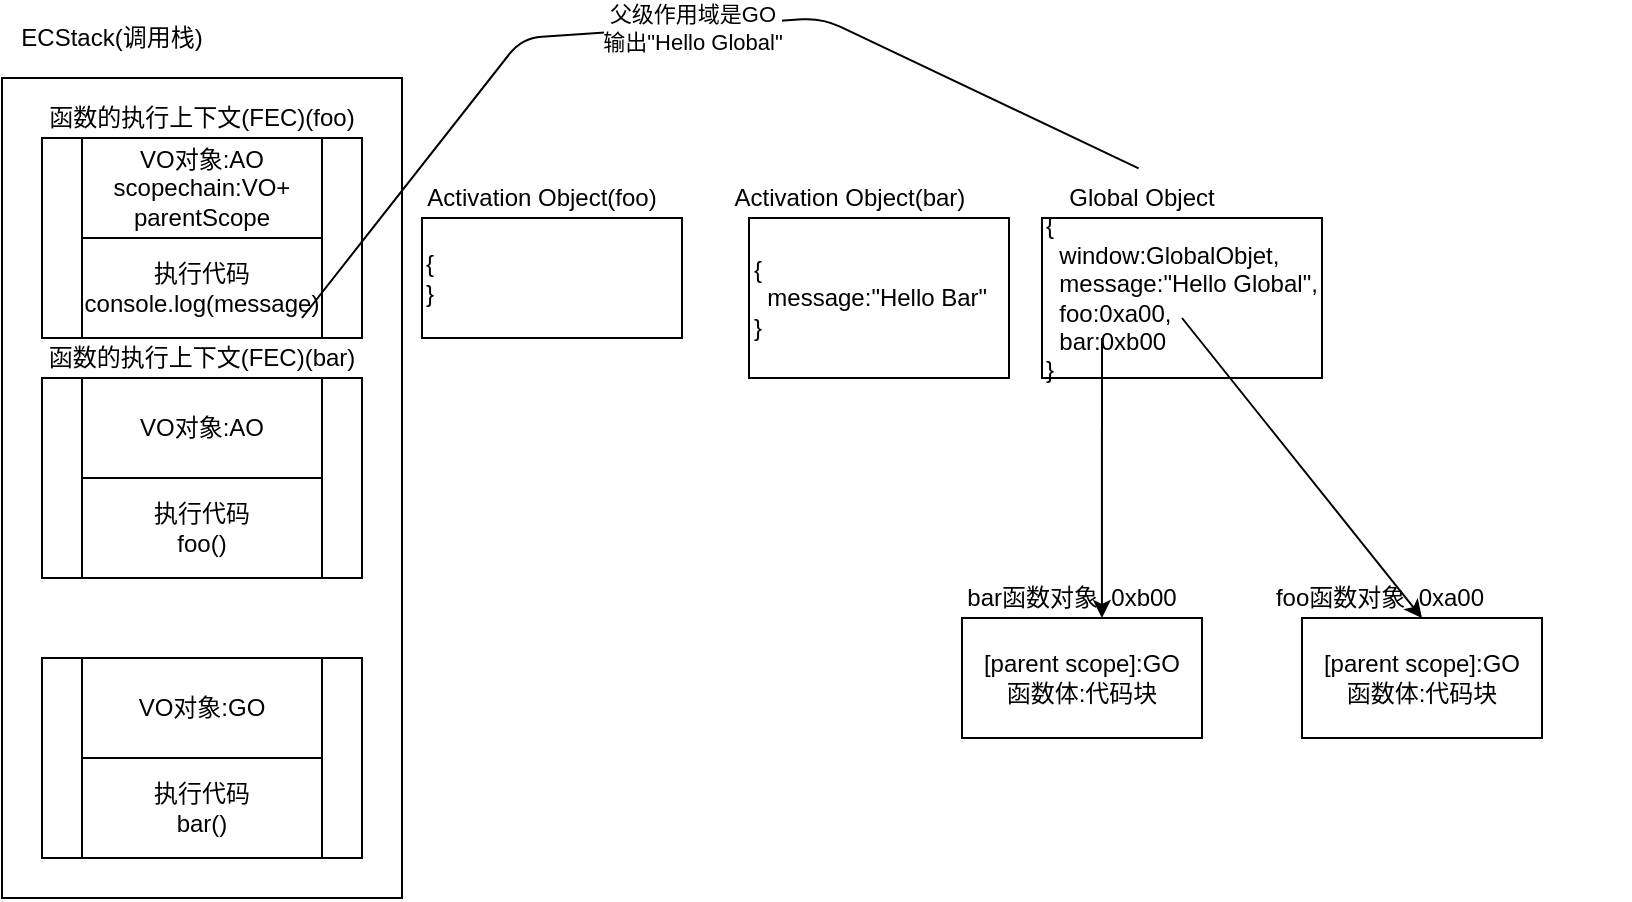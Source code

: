 <mxfile>
    <diagram id="Y0IhKWcCs4qgoYxgAgdi" name="第 1 页">
        <mxGraphModel dx="815" dy="439" grid="1" gridSize="10" guides="1" tooltips="1" connect="1" arrows="1" fold="1" page="1" pageScale="1" pageWidth="827" pageHeight="1169" math="0" shadow="0">
            <root>
                <mxCell id="0"/>
                <mxCell id="1" parent="0"/>
                <mxCell id="2" value="" style="rounded=0;whiteSpace=wrap;html=1;" vertex="1" parent="1">
                    <mxGeometry x="50" y="70" width="200" height="410" as="geometry"/>
                </mxCell>
                <mxCell id="3" value="ECStack(调用栈)" style="text;html=1;strokeColor=none;fillColor=none;align=center;verticalAlign=middle;whiteSpace=wrap;rounded=0;" vertex="1" parent="1">
                    <mxGeometry x="50" y="40" width="110" height="20" as="geometry"/>
                </mxCell>
                <mxCell id="4" value="{&lt;br&gt;&amp;nbsp; window:GlobalObjet,&lt;br&gt;&lt;div&gt;&lt;span&gt;&amp;nbsp; message:&quot;Hello Global&quot;,&lt;/span&gt;&lt;/div&gt;&lt;div&gt;&lt;span&gt;&amp;nbsp; foo:0xa00,&lt;/span&gt;&lt;/div&gt;&lt;div&gt;&lt;span&gt;&amp;nbsp; bar:0xb00&lt;/span&gt;&lt;/div&gt;}" style="rounded=0;whiteSpace=wrap;html=1;align=left;" vertex="1" parent="1">
                    <mxGeometry x="570" y="140" width="140" height="80" as="geometry"/>
                </mxCell>
                <mxCell id="5" value="Global Object" style="text;html=1;strokeColor=none;fillColor=none;align=center;verticalAlign=middle;whiteSpace=wrap;rounded=0;" vertex="1" parent="1">
                    <mxGeometry x="560" y="120" width="120" height="20" as="geometry"/>
                </mxCell>
                <mxCell id="6" value="[parent scope]:GO&lt;br&gt;函数体:代码块" style="rounded=0;whiteSpace=wrap;html=1;" vertex="1" parent="1">
                    <mxGeometry x="700" y="340" width="120" height="60" as="geometry"/>
                </mxCell>
                <mxCell id="9" value="" style="endArrow=classic;html=1;entryX=0.5;entryY=0;entryDx=0;entryDy=0;" edge="1" parent="1" target="6">
                    <mxGeometry width="50" height="50" relative="1" as="geometry">
                        <mxPoint x="640.0" y="190" as="sourcePoint"/>
                        <mxPoint x="642.06" y="292.66" as="targetPoint"/>
                    </mxGeometry>
                </mxCell>
                <mxCell id="10" value="foo函数对象&amp;nbsp; 0xa00" style="text;html=1;strokeColor=none;fillColor=none;align=center;verticalAlign=middle;whiteSpace=wrap;rounded=0;" vertex="1" parent="1">
                    <mxGeometry x="614" y="330" width="250" as="geometry"/>
                </mxCell>
                <mxCell id="11" value="[parent scope]:GO&lt;br&gt;函数体:代码块" style="rounded=0;whiteSpace=wrap;html=1;" vertex="1" parent="1">
                    <mxGeometry x="530" y="340" width="120" height="60" as="geometry"/>
                </mxCell>
                <mxCell id="12" value="bar函数对象&amp;nbsp; 0xb00" style="text;html=1;strokeColor=none;fillColor=none;align=center;verticalAlign=middle;whiteSpace=wrap;rounded=0;" vertex="1" parent="1">
                    <mxGeometry x="460" y="330" width="250" as="geometry"/>
                </mxCell>
                <mxCell id="13" value="" style="endArrow=classic;html=1;entryX=0.583;entryY=0;entryDx=0;entryDy=0;entryPerimeter=0;" edge="1" parent="1" target="11">
                    <mxGeometry width="50" height="50" relative="1" as="geometry">
                        <mxPoint x="600" y="200" as="sourcePoint"/>
                        <mxPoint x="720" y="350" as="targetPoint"/>
                    </mxGeometry>
                </mxCell>
                <mxCell id="14" value="" style="rounded=0;whiteSpace=wrap;html=1;" vertex="1" parent="1">
                    <mxGeometry x="70" y="360" width="160" height="100" as="geometry"/>
                </mxCell>
                <mxCell id="15" value="VO对象:GO" style="rounded=0;whiteSpace=wrap;html=1;" vertex="1" parent="1">
                    <mxGeometry x="90" y="360" width="120" height="50" as="geometry"/>
                </mxCell>
                <mxCell id="16" value="执行代码&lt;br&gt;bar()" style="rounded=0;whiteSpace=wrap;html=1;" vertex="1" parent="1">
                    <mxGeometry x="90" y="410" width="120" height="50" as="geometry"/>
                </mxCell>
                <mxCell id="20" value="" style="rounded=0;whiteSpace=wrap;html=1;" vertex="1" parent="1">
                    <mxGeometry x="70" y="220" width="160" height="100" as="geometry"/>
                </mxCell>
                <mxCell id="21" value="VO对象:AO" style="rounded=0;whiteSpace=wrap;html=1;" vertex="1" parent="1">
                    <mxGeometry x="90" y="220" width="120" height="50" as="geometry"/>
                </mxCell>
                <mxCell id="22" value="执行代码&lt;br&gt;foo()" style="rounded=0;whiteSpace=wrap;html=1;" vertex="1" parent="1">
                    <mxGeometry x="90" y="270" width="120" height="50" as="geometry"/>
                </mxCell>
                <mxCell id="23" value="{&lt;br&gt;&lt;div&gt;&lt;span&gt;&amp;nbsp; message:&quot;Hello Bar&quot;&lt;/span&gt;&lt;/div&gt;}" style="rounded=0;whiteSpace=wrap;html=1;align=left;" vertex="1" parent="1">
                    <mxGeometry x="423.5" y="140" width="130" height="80" as="geometry"/>
                </mxCell>
                <mxCell id="24" value="Activation Object(bar)" style="text;html=1;strokeColor=none;fillColor=none;align=center;verticalAlign=middle;whiteSpace=wrap;rounded=0;" vertex="1" parent="1">
                    <mxGeometry x="413.5" y="120" width="120" height="20" as="geometry"/>
                </mxCell>
                <mxCell id="27" value="函数的执行上下文(FEC)(bar)" style="text;html=1;strokeColor=none;fillColor=none;align=center;verticalAlign=middle;whiteSpace=wrap;rounded=0;" vertex="1" parent="1">
                    <mxGeometry x="60" y="200" width="180" height="20" as="geometry"/>
                </mxCell>
                <mxCell id="28" value="" style="rounded=0;whiteSpace=wrap;html=1;" vertex="1" parent="1">
                    <mxGeometry x="70" y="100" width="160" height="100" as="geometry"/>
                </mxCell>
                <mxCell id="29" value="函数的执行上下文(FEC)(foo)" style="text;html=1;strokeColor=none;fillColor=none;align=center;verticalAlign=middle;whiteSpace=wrap;rounded=0;" vertex="1" parent="1">
                    <mxGeometry x="60" y="80" width="180" height="20" as="geometry"/>
                </mxCell>
                <mxCell id="30" value="{&lt;br&gt;}" style="rounded=0;whiteSpace=wrap;html=1;align=left;" vertex="1" parent="1">
                    <mxGeometry x="260" y="140" width="130" height="60" as="geometry"/>
                </mxCell>
                <mxCell id="31" value="Activation Object(foo)" style="text;html=1;strokeColor=none;fillColor=none;align=center;verticalAlign=middle;whiteSpace=wrap;rounded=0;" vertex="1" parent="1">
                    <mxGeometry x="260" y="120" width="120" height="20" as="geometry"/>
                </mxCell>
                <mxCell id="32" value="VO对象:AO&lt;br&gt;scopechain:VO+&lt;br&gt;parentScope" style="rounded=0;whiteSpace=wrap;html=1;" vertex="1" parent="1">
                    <mxGeometry x="90" y="100" width="120" height="50" as="geometry"/>
                </mxCell>
                <mxCell id="33" value="执行代码&lt;br&gt;console.log(message)" style="rounded=0;whiteSpace=wrap;html=1;" vertex="1" parent="1">
                    <mxGeometry x="90" y="150" width="120" height="50" as="geometry"/>
                </mxCell>
                <mxCell id="35" value="" style="endArrow=none;html=1;entryX=0.486;entryY=-0.242;entryDx=0;entryDy=0;entryPerimeter=0;" edge="1" parent="1" target="5">
                    <mxGeometry width="50" height="50" relative="1" as="geometry">
                        <mxPoint x="200" y="190" as="sourcePoint"/>
                        <mxPoint x="450" y="20" as="targetPoint"/>
                        <Array as="points">
                            <mxPoint x="310" y="50"/>
                            <mxPoint x="460" y="40"/>
                        </Array>
                    </mxGeometry>
                </mxCell>
                <mxCell id="36" value="父级作用域是GO&lt;br&gt;输出&quot;Hello Global&quot;" style="edgeLabel;html=1;align=center;verticalAlign=middle;resizable=0;points=[];" vertex="1" connectable="0" parent="35">
                    <mxGeometry x="0.042" relative="1" as="geometry">
                        <mxPoint as="offset"/>
                    </mxGeometry>
                </mxCell>
                <mxCell id="37" style="edgeStyle=orthogonalEdgeStyle;rounded=0;orthogonalLoop=1;jettySize=auto;html=1;exitX=0.5;exitY=1;exitDx=0;exitDy=0;" edge="1" parent="1" source="30" target="30">
                    <mxGeometry relative="1" as="geometry"/>
                </mxCell>
            </root>
        </mxGraphModel>
    </diagram>
</mxfile>